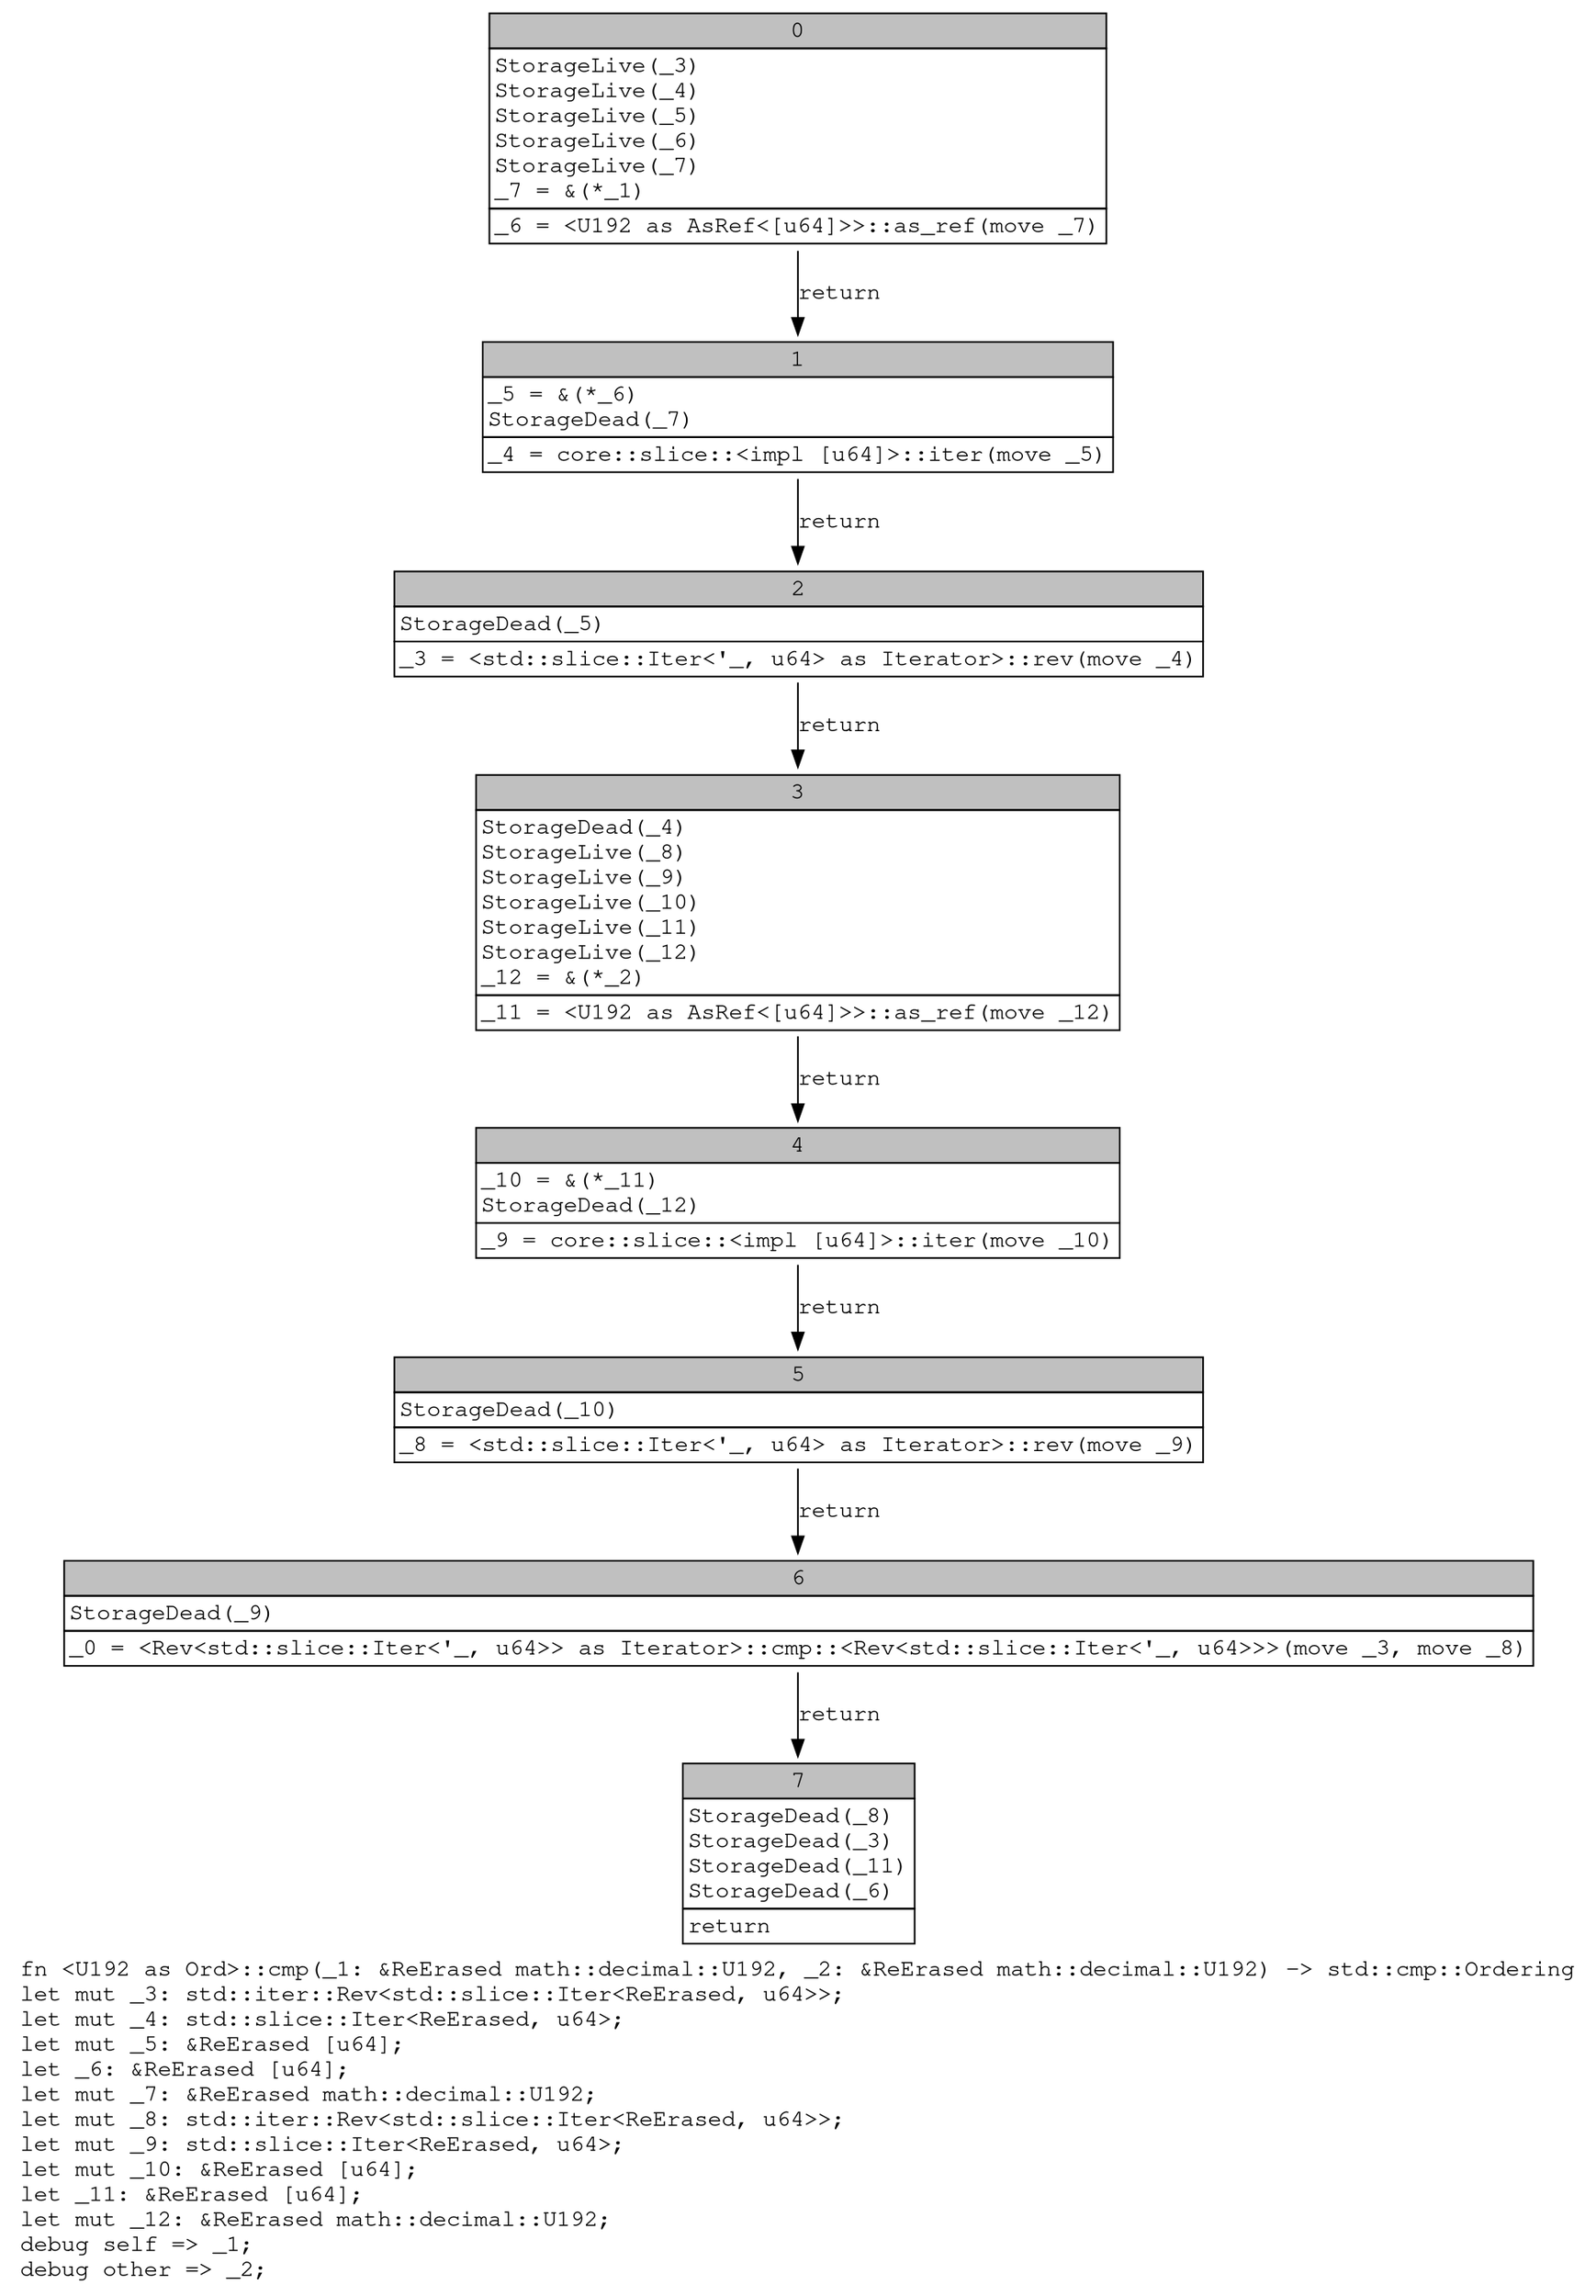 digraph Mir_0_997 {
    graph [fontname="Courier, monospace"];
    node [fontname="Courier, monospace"];
    edge [fontname="Courier, monospace"];
    label=<fn &lt;U192 as Ord&gt;::cmp(_1: &amp;ReErased math::decimal::U192, _2: &amp;ReErased math::decimal::U192) -&gt; std::cmp::Ordering<br align="left"/>let mut _3: std::iter::Rev&lt;std::slice::Iter&lt;ReErased, u64&gt;&gt;;<br align="left"/>let mut _4: std::slice::Iter&lt;ReErased, u64&gt;;<br align="left"/>let mut _5: &amp;ReErased [u64];<br align="left"/>let _6: &amp;ReErased [u64];<br align="left"/>let mut _7: &amp;ReErased math::decimal::U192;<br align="left"/>let mut _8: std::iter::Rev&lt;std::slice::Iter&lt;ReErased, u64&gt;&gt;;<br align="left"/>let mut _9: std::slice::Iter&lt;ReErased, u64&gt;;<br align="left"/>let mut _10: &amp;ReErased [u64];<br align="left"/>let _11: &amp;ReErased [u64];<br align="left"/>let mut _12: &amp;ReErased math::decimal::U192;<br align="left"/>debug self =&gt; _1;<br align="left"/>debug other =&gt; _2;<br align="left"/>>;
    bb0__0_997 [shape="none", label=<<table border="0" cellborder="1" cellspacing="0"><tr><td bgcolor="gray" align="center" colspan="1">0</td></tr><tr><td align="left" balign="left">StorageLive(_3)<br/>StorageLive(_4)<br/>StorageLive(_5)<br/>StorageLive(_6)<br/>StorageLive(_7)<br/>_7 = &amp;(*_1)<br/></td></tr><tr><td align="left">_6 = &lt;U192 as AsRef&lt;[u64]&gt;&gt;::as_ref(move _7)</td></tr></table>>];
    bb1__0_997 [shape="none", label=<<table border="0" cellborder="1" cellspacing="0"><tr><td bgcolor="gray" align="center" colspan="1">1</td></tr><tr><td align="left" balign="left">_5 = &amp;(*_6)<br/>StorageDead(_7)<br/></td></tr><tr><td align="left">_4 = core::slice::&lt;impl [u64]&gt;::iter(move _5)</td></tr></table>>];
    bb2__0_997 [shape="none", label=<<table border="0" cellborder="1" cellspacing="0"><tr><td bgcolor="gray" align="center" colspan="1">2</td></tr><tr><td align="left" balign="left">StorageDead(_5)<br/></td></tr><tr><td align="left">_3 = &lt;std::slice::Iter&lt;'_, u64&gt; as Iterator&gt;::rev(move _4)</td></tr></table>>];
    bb3__0_997 [shape="none", label=<<table border="0" cellborder="1" cellspacing="0"><tr><td bgcolor="gray" align="center" colspan="1">3</td></tr><tr><td align="left" balign="left">StorageDead(_4)<br/>StorageLive(_8)<br/>StorageLive(_9)<br/>StorageLive(_10)<br/>StorageLive(_11)<br/>StorageLive(_12)<br/>_12 = &amp;(*_2)<br/></td></tr><tr><td align="left">_11 = &lt;U192 as AsRef&lt;[u64]&gt;&gt;::as_ref(move _12)</td></tr></table>>];
    bb4__0_997 [shape="none", label=<<table border="0" cellborder="1" cellspacing="0"><tr><td bgcolor="gray" align="center" colspan="1">4</td></tr><tr><td align="left" balign="left">_10 = &amp;(*_11)<br/>StorageDead(_12)<br/></td></tr><tr><td align="left">_9 = core::slice::&lt;impl [u64]&gt;::iter(move _10)</td></tr></table>>];
    bb5__0_997 [shape="none", label=<<table border="0" cellborder="1" cellspacing="0"><tr><td bgcolor="gray" align="center" colspan="1">5</td></tr><tr><td align="left" balign="left">StorageDead(_10)<br/></td></tr><tr><td align="left">_8 = &lt;std::slice::Iter&lt;'_, u64&gt; as Iterator&gt;::rev(move _9)</td></tr></table>>];
    bb6__0_997 [shape="none", label=<<table border="0" cellborder="1" cellspacing="0"><tr><td bgcolor="gray" align="center" colspan="1">6</td></tr><tr><td align="left" balign="left">StorageDead(_9)<br/></td></tr><tr><td align="left">_0 = &lt;Rev&lt;std::slice::Iter&lt;'_, u64&gt;&gt; as Iterator&gt;::cmp::&lt;Rev&lt;std::slice::Iter&lt;'_, u64&gt;&gt;&gt;(move _3, move _8)</td></tr></table>>];
    bb7__0_997 [shape="none", label=<<table border="0" cellborder="1" cellspacing="0"><tr><td bgcolor="gray" align="center" colspan="1">7</td></tr><tr><td align="left" balign="left">StorageDead(_8)<br/>StorageDead(_3)<br/>StorageDead(_11)<br/>StorageDead(_6)<br/></td></tr><tr><td align="left">return</td></tr></table>>];
    bb0__0_997 -> bb1__0_997 [label="return"];
    bb1__0_997 -> bb2__0_997 [label="return"];
    bb2__0_997 -> bb3__0_997 [label="return"];
    bb3__0_997 -> bb4__0_997 [label="return"];
    bb4__0_997 -> bb5__0_997 [label="return"];
    bb5__0_997 -> bb6__0_997 [label="return"];
    bb6__0_997 -> bb7__0_997 [label="return"];
}
